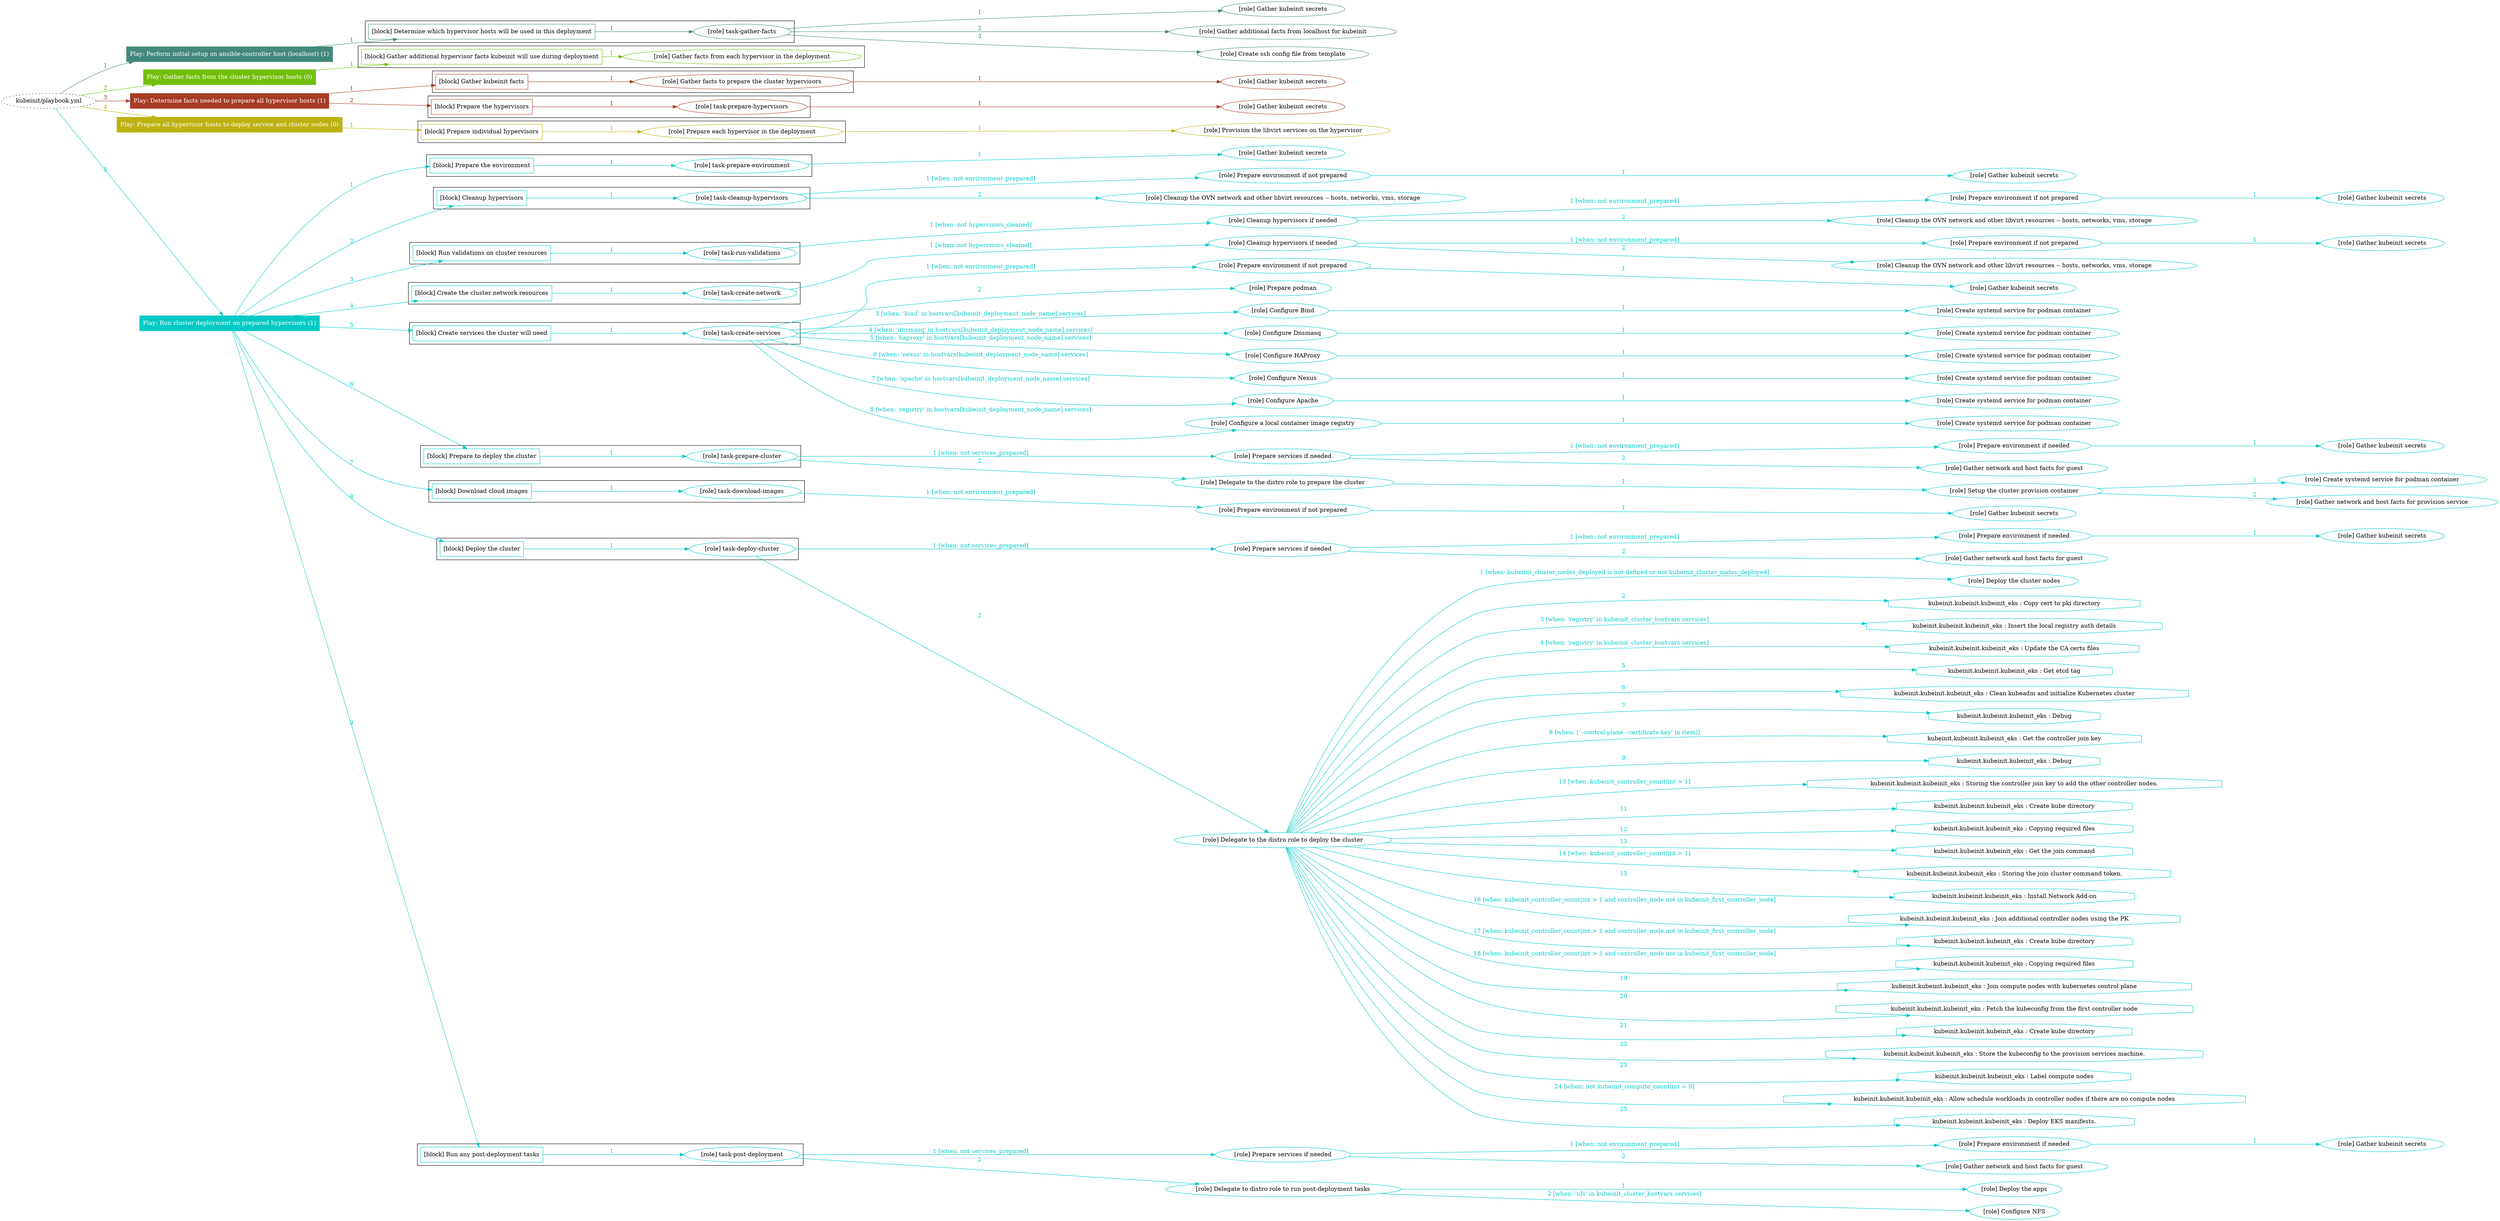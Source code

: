 digraph {
	graph [concentrate=true ordering=in rankdir=LR ratio=fill]
	edge [esep=5 sep=10]
	"kubeinit/playbook.yml" [URL="/home/runner/work/kubeinit/kubeinit/kubeinit/playbook.yml" id=playbook_00763789 style=dotted]
	play_0e9ebf5e [label="Play: Perform initial setup on ansible-controller host (localhost) (1)" URL="/home/runner/work/kubeinit/kubeinit/kubeinit/playbook.yml" color="#43897b" fontcolor="#ffffff" id=play_0e9ebf5e shape=box style=filled tooltip=localhost]
	"kubeinit/playbook.yml" -> play_0e9ebf5e [label="1 " color="#43897b" fontcolor="#43897b" id=edge_21639e08 labeltooltip="1 " tooltip="1 "]
	subgraph "Gather kubeinit secrets" {
		role_d583fe84 [label="[role] Gather kubeinit secrets" URL="/home/runner/.ansible/collections/ansible_collections/kubeinit/kubeinit/roles/kubeinit_prepare/tasks/build_hypervisors_group.yml" color="#43897b" id=role_d583fe84 tooltip="Gather kubeinit secrets"]
	}
	subgraph "Gather additional facts from localhost for kubeinit" {
		role_452e352c [label="[role] Gather additional facts from localhost for kubeinit" URL="/home/runner/.ansible/collections/ansible_collections/kubeinit/kubeinit/roles/kubeinit_prepare/tasks/build_hypervisors_group.yml" color="#43897b" id=role_452e352c tooltip="Gather additional facts from localhost for kubeinit"]
	}
	subgraph "Create ssh config file from template" {
		role_eb508ba5 [label="[role] Create ssh config file from template" URL="/home/runner/.ansible/collections/ansible_collections/kubeinit/kubeinit/roles/kubeinit_prepare/tasks/build_hypervisors_group.yml" color="#43897b" id=role_eb508ba5 tooltip="Create ssh config file from template"]
	}
	subgraph "task-gather-facts" {
		role_14920e4b [label="[role] task-gather-facts" URL="/home/runner/work/kubeinit/kubeinit/kubeinit/playbook.yml" color="#43897b" id=role_14920e4b tooltip="task-gather-facts"]
		role_14920e4b -> role_d583fe84 [label="1 " color="#43897b" fontcolor="#43897b" id=edge_022e0c0a labeltooltip="1 " tooltip="1 "]
		role_14920e4b -> role_452e352c [label="2 " color="#43897b" fontcolor="#43897b" id=edge_803264af labeltooltip="2 " tooltip="2 "]
		role_14920e4b -> role_eb508ba5 [label="3 " color="#43897b" fontcolor="#43897b" id=edge_dacc855d labeltooltip="3 " tooltip="3 "]
	}
	subgraph "Play: Perform initial setup on ansible-controller host (localhost) (1)" {
		play_0e9ebf5e -> block_c67d5cc2 [label=1 color="#43897b" fontcolor="#43897b" id=edge_09446dc1 labeltooltip=1 tooltip=1]
		subgraph cluster_block_c67d5cc2 {
			block_c67d5cc2 [label="[block] Determine which hypervisor hosts will be used in this deployment" URL="/home/runner/work/kubeinit/kubeinit/kubeinit/playbook.yml" color="#43897b" id=block_c67d5cc2 labeltooltip="Determine which hypervisor hosts will be used in this deployment" shape=box tooltip="Determine which hypervisor hosts will be used in this deployment"]
			block_c67d5cc2 -> role_14920e4b [label="1 " color="#43897b" fontcolor="#43897b" id=edge_c6a09d6f labeltooltip="1 " tooltip="1 "]
		}
	}
	play_a47c9eed [label="Play: Gather facts from the cluster hypervisor hosts (0)" URL="/home/runner/work/kubeinit/kubeinit/kubeinit/playbook.yml" color="#74bf0d" fontcolor="#ffffff" id=play_a47c9eed shape=box style=filled tooltip="Play: Gather facts from the cluster hypervisor hosts (0)"]
	"kubeinit/playbook.yml" -> play_a47c9eed [label="2 " color="#74bf0d" fontcolor="#74bf0d" id=edge_61088a94 labeltooltip="2 " tooltip="2 "]
	subgraph "Gather facts from each hypervisor in the deployment" {
		role_b0256f74 [label="[role] Gather facts from each hypervisor in the deployment" URL="/home/runner/work/kubeinit/kubeinit/kubeinit/playbook.yml" color="#74bf0d" id=role_b0256f74 tooltip="Gather facts from each hypervisor in the deployment"]
	}
	subgraph "Play: Gather facts from the cluster hypervisor hosts (0)" {
		play_a47c9eed -> block_283a22b4 [label=1 color="#74bf0d" fontcolor="#74bf0d" id=edge_efbdb5ad labeltooltip=1 tooltip=1]
		subgraph cluster_block_283a22b4 {
			block_283a22b4 [label="[block] Gather additional hypervisor facts kubeinit will use during deployment" URL="/home/runner/work/kubeinit/kubeinit/kubeinit/playbook.yml" color="#74bf0d" id=block_283a22b4 labeltooltip="Gather additional hypervisor facts kubeinit will use during deployment" shape=box tooltip="Gather additional hypervisor facts kubeinit will use during deployment"]
			block_283a22b4 -> role_b0256f74 [label="1 " color="#74bf0d" fontcolor="#74bf0d" id=edge_6e04e2e6 labeltooltip="1 " tooltip="1 "]
		}
	}
	play_0c10fbd4 [label="Play: Determine facts needed to prepare all hypervisor hosts (1)" URL="/home/runner/work/kubeinit/kubeinit/kubeinit/playbook.yml" color="#a73c25" fontcolor="#ffffff" id=play_0c10fbd4 shape=box style=filled tooltip=localhost]
	"kubeinit/playbook.yml" -> play_0c10fbd4 [label="3 " color="#a73c25" fontcolor="#a73c25" id=edge_e800cc59 labeltooltip="3 " tooltip="3 "]
	subgraph "Gather kubeinit secrets" {
		role_8c70868d [label="[role] Gather kubeinit secrets" URL="/home/runner/.ansible/collections/ansible_collections/kubeinit/kubeinit/roles/kubeinit_prepare/tasks/gather_kubeinit_facts.yml" color="#a73c25" id=role_8c70868d tooltip="Gather kubeinit secrets"]
	}
	subgraph "Gather facts to prepare the cluster hypervisors" {
		role_1185046f [label="[role] Gather facts to prepare the cluster hypervisors" URL="/home/runner/work/kubeinit/kubeinit/kubeinit/playbook.yml" color="#a73c25" id=role_1185046f tooltip="Gather facts to prepare the cluster hypervisors"]
		role_1185046f -> role_8c70868d [label="1 " color="#a73c25" fontcolor="#a73c25" id=edge_2a92aa81 labeltooltip="1 " tooltip="1 "]
	}
	subgraph "Gather kubeinit secrets" {
		role_7f00c807 [label="[role] Gather kubeinit secrets" URL="/home/runner/.ansible/collections/ansible_collections/kubeinit/kubeinit/roles/kubeinit_prepare/tasks/gather_kubeinit_facts.yml" color="#a73c25" id=role_7f00c807 tooltip="Gather kubeinit secrets"]
	}
	subgraph "task-prepare-hypervisors" {
		role_fab26716 [label="[role] task-prepare-hypervisors" URL="/home/runner/work/kubeinit/kubeinit/kubeinit/playbook.yml" color="#a73c25" id=role_fab26716 tooltip="task-prepare-hypervisors"]
		role_fab26716 -> role_7f00c807 [label="1 " color="#a73c25" fontcolor="#a73c25" id=edge_786dcb5b labeltooltip="1 " tooltip="1 "]
	}
	subgraph "Play: Determine facts needed to prepare all hypervisor hosts (1)" {
		play_0c10fbd4 -> block_f7e57995 [label=1 color="#a73c25" fontcolor="#a73c25" id=edge_c8658a9a labeltooltip=1 tooltip=1]
		subgraph cluster_block_f7e57995 {
			block_f7e57995 [label="[block] Gather kubeinit facts" URL="/home/runner/work/kubeinit/kubeinit/kubeinit/playbook.yml" color="#a73c25" id=block_f7e57995 labeltooltip="Gather kubeinit facts" shape=box tooltip="Gather kubeinit facts"]
			block_f7e57995 -> role_1185046f [label="1 " color="#a73c25" fontcolor="#a73c25" id=edge_08bacb95 labeltooltip="1 " tooltip="1 "]
		}
		play_0c10fbd4 -> block_66b14a8e [label=2 color="#a73c25" fontcolor="#a73c25" id=edge_90625351 labeltooltip=2 tooltip=2]
		subgraph cluster_block_66b14a8e {
			block_66b14a8e [label="[block] Prepare the hypervisors" URL="/home/runner/work/kubeinit/kubeinit/kubeinit/playbook.yml" color="#a73c25" id=block_66b14a8e labeltooltip="Prepare the hypervisors" shape=box tooltip="Prepare the hypervisors"]
			block_66b14a8e -> role_fab26716 [label="1 " color="#a73c25" fontcolor="#a73c25" id=edge_9dc66b25 labeltooltip="1 " tooltip="1 "]
		}
	}
	play_ab5cfb48 [label="Play: Prepare all hypervisor hosts to deploy service and cluster nodes (0)" URL="/home/runner/work/kubeinit/kubeinit/kubeinit/playbook.yml" color="#bcb210" fontcolor="#ffffff" id=play_ab5cfb48 shape=box style=filled tooltip="Play: Prepare all hypervisor hosts to deploy service and cluster nodes (0)"]
	"kubeinit/playbook.yml" -> play_ab5cfb48 [label="4 " color="#bcb210" fontcolor="#bcb210" id=edge_e97ea2da labeltooltip="4 " tooltip="4 "]
	subgraph "Provision the libvirt services on the hypervisor" {
		role_9c551a6f [label="[role] Provision the libvirt services on the hypervisor" URL="/home/runner/.ansible/collections/ansible_collections/kubeinit/kubeinit/roles/kubeinit_prepare/tasks/prepare_hypervisor.yml" color="#bcb210" id=role_9c551a6f tooltip="Provision the libvirt services on the hypervisor"]
	}
	subgraph "Prepare each hypervisor in the deployment" {
		role_032abe09 [label="[role] Prepare each hypervisor in the deployment" URL="/home/runner/work/kubeinit/kubeinit/kubeinit/playbook.yml" color="#bcb210" id=role_032abe09 tooltip="Prepare each hypervisor in the deployment"]
		role_032abe09 -> role_9c551a6f [label="1 " color="#bcb210" fontcolor="#bcb210" id=edge_ca950bd2 labeltooltip="1 " tooltip="1 "]
	}
	subgraph "Play: Prepare all hypervisor hosts to deploy service and cluster nodes (0)" {
		play_ab5cfb48 -> block_1c1126d0 [label=1 color="#bcb210" fontcolor="#bcb210" id=edge_d3f9cf16 labeltooltip=1 tooltip=1]
		subgraph cluster_block_1c1126d0 {
			block_1c1126d0 [label="[block] Prepare individual hypervisors" URL="/home/runner/work/kubeinit/kubeinit/kubeinit/playbook.yml" color="#bcb210" id=block_1c1126d0 labeltooltip="Prepare individual hypervisors" shape=box tooltip="Prepare individual hypervisors"]
			block_1c1126d0 -> role_032abe09 [label="1 " color="#bcb210" fontcolor="#bcb210" id=edge_26df90c9 labeltooltip="1 " tooltip="1 "]
		}
	}
	play_d34f94df [label="Play: Run cluster deployment on prepared hypervisors (1)" URL="/home/runner/work/kubeinit/kubeinit/kubeinit/playbook.yml" color="#02cac6" fontcolor="#ffffff" id=play_d34f94df shape=box style=filled tooltip=localhost]
	"kubeinit/playbook.yml" -> play_d34f94df [label="5 " color="#02cac6" fontcolor="#02cac6" id=edge_fabd15b3 labeltooltip="5 " tooltip="5 "]
	subgraph "Gather kubeinit secrets" {
		role_87f4a0c9 [label="[role] Gather kubeinit secrets" URL="/home/runner/.ansible/collections/ansible_collections/kubeinit/kubeinit/roles/kubeinit_prepare/tasks/gather_kubeinit_facts.yml" color="#02cac6" id=role_87f4a0c9 tooltip="Gather kubeinit secrets"]
	}
	subgraph "task-prepare-environment" {
		role_8bd8eff5 [label="[role] task-prepare-environment" URL="/home/runner/work/kubeinit/kubeinit/kubeinit/playbook.yml" color="#02cac6" id=role_8bd8eff5 tooltip="task-prepare-environment"]
		role_8bd8eff5 -> role_87f4a0c9 [label="1 " color="#02cac6" fontcolor="#02cac6" id=edge_9e5c7542 labeltooltip="1 " tooltip="1 "]
	}
	subgraph "Gather kubeinit secrets" {
		role_9cc84cae [label="[role] Gather kubeinit secrets" URL="/home/runner/.ansible/collections/ansible_collections/kubeinit/kubeinit/roles/kubeinit_prepare/tasks/gather_kubeinit_facts.yml" color="#02cac6" id=role_9cc84cae tooltip="Gather kubeinit secrets"]
	}
	subgraph "Prepare environment if not prepared" {
		role_7c043dbb [label="[role] Prepare environment if not prepared" URL="/home/runner/.ansible/collections/ansible_collections/kubeinit/kubeinit/roles/kubeinit_prepare/tasks/cleanup_hypervisors.yml" color="#02cac6" id=role_7c043dbb tooltip="Prepare environment if not prepared"]
		role_7c043dbb -> role_9cc84cae [label="1 " color="#02cac6" fontcolor="#02cac6" id=edge_2729c2fa labeltooltip="1 " tooltip="1 "]
	}
	subgraph "Cleanup the OVN network and other libvirt resources -- hosts, networks, vms, storage" {
		role_194081a7 [label="[role] Cleanup the OVN network and other libvirt resources -- hosts, networks, vms, storage" URL="/home/runner/.ansible/collections/ansible_collections/kubeinit/kubeinit/roles/kubeinit_prepare/tasks/cleanup_hypervisors.yml" color="#02cac6" id=role_194081a7 tooltip="Cleanup the OVN network and other libvirt resources -- hosts, networks, vms, storage"]
	}
	subgraph "task-cleanup-hypervisors" {
		role_b8f7455b [label="[role] task-cleanup-hypervisors" URL="/home/runner/work/kubeinit/kubeinit/kubeinit/playbook.yml" color="#02cac6" id=role_b8f7455b tooltip="task-cleanup-hypervisors"]
		role_b8f7455b -> role_7c043dbb [label="1 [when: not environment_prepared]" color="#02cac6" fontcolor="#02cac6" id=edge_5e04f0b5 labeltooltip="1 [when: not environment_prepared]" tooltip="1 [when: not environment_prepared]"]
		role_b8f7455b -> role_194081a7 [label="2 " color="#02cac6" fontcolor="#02cac6" id=edge_cfe203be labeltooltip="2 " tooltip="2 "]
	}
	subgraph "Gather kubeinit secrets" {
		role_7a1d12a1 [label="[role] Gather kubeinit secrets" URL="/home/runner/.ansible/collections/ansible_collections/kubeinit/kubeinit/roles/kubeinit_prepare/tasks/gather_kubeinit_facts.yml" color="#02cac6" id=role_7a1d12a1 tooltip="Gather kubeinit secrets"]
	}
	subgraph "Prepare environment if not prepared" {
		role_f0201df9 [label="[role] Prepare environment if not prepared" URL="/home/runner/.ansible/collections/ansible_collections/kubeinit/kubeinit/roles/kubeinit_prepare/tasks/cleanup_hypervisors.yml" color="#02cac6" id=role_f0201df9 tooltip="Prepare environment if not prepared"]
		role_f0201df9 -> role_7a1d12a1 [label="1 " color="#02cac6" fontcolor="#02cac6" id=edge_1c2dfe01 labeltooltip="1 " tooltip="1 "]
	}
	subgraph "Cleanup the OVN network and other libvirt resources -- hosts, networks, vms, storage" {
		role_f9777211 [label="[role] Cleanup the OVN network and other libvirt resources -- hosts, networks, vms, storage" URL="/home/runner/.ansible/collections/ansible_collections/kubeinit/kubeinit/roles/kubeinit_prepare/tasks/cleanup_hypervisors.yml" color="#02cac6" id=role_f9777211 tooltip="Cleanup the OVN network and other libvirt resources -- hosts, networks, vms, storage"]
	}
	subgraph "Cleanup hypervisors if needed" {
		role_a27dd719 [label="[role] Cleanup hypervisors if needed" URL="/home/runner/.ansible/collections/ansible_collections/kubeinit/kubeinit/roles/kubeinit_validations/tasks/main.yml" color="#02cac6" id=role_a27dd719 tooltip="Cleanup hypervisors if needed"]
		role_a27dd719 -> role_f0201df9 [label="1 [when: not environment_prepared]" color="#02cac6" fontcolor="#02cac6" id=edge_3f63e573 labeltooltip="1 [when: not environment_prepared]" tooltip="1 [when: not environment_prepared]"]
		role_a27dd719 -> role_f9777211 [label="2 " color="#02cac6" fontcolor="#02cac6" id=edge_981078c9 labeltooltip="2 " tooltip="2 "]
	}
	subgraph "task-run-validations" {
		role_18c0297f [label="[role] task-run-validations" URL="/home/runner/work/kubeinit/kubeinit/kubeinit/playbook.yml" color="#02cac6" id=role_18c0297f tooltip="task-run-validations"]
		role_18c0297f -> role_a27dd719 [label="1 [when: not hypervisors_cleaned]" color="#02cac6" fontcolor="#02cac6" id=edge_258a2e28 labeltooltip="1 [when: not hypervisors_cleaned]" tooltip="1 [when: not hypervisors_cleaned]"]
	}
	subgraph "Gather kubeinit secrets" {
		role_2a612fa8 [label="[role] Gather kubeinit secrets" URL="/home/runner/.ansible/collections/ansible_collections/kubeinit/kubeinit/roles/kubeinit_prepare/tasks/gather_kubeinit_facts.yml" color="#02cac6" id=role_2a612fa8 tooltip="Gather kubeinit secrets"]
	}
	subgraph "Prepare environment if not prepared" {
		role_552bf1fe [label="[role] Prepare environment if not prepared" URL="/home/runner/.ansible/collections/ansible_collections/kubeinit/kubeinit/roles/kubeinit_prepare/tasks/cleanup_hypervisors.yml" color="#02cac6" id=role_552bf1fe tooltip="Prepare environment if not prepared"]
		role_552bf1fe -> role_2a612fa8 [label="1 " color="#02cac6" fontcolor="#02cac6" id=edge_bbcb8364 labeltooltip="1 " tooltip="1 "]
	}
	subgraph "Cleanup the OVN network and other libvirt resources -- hosts, networks, vms, storage" {
		role_9ac79794 [label="[role] Cleanup the OVN network and other libvirt resources -- hosts, networks, vms, storage" URL="/home/runner/.ansible/collections/ansible_collections/kubeinit/kubeinit/roles/kubeinit_prepare/tasks/cleanup_hypervisors.yml" color="#02cac6" id=role_9ac79794 tooltip="Cleanup the OVN network and other libvirt resources -- hosts, networks, vms, storage"]
	}
	subgraph "Cleanup hypervisors if needed" {
		role_b6cfd453 [label="[role] Cleanup hypervisors if needed" URL="/home/runner/.ansible/collections/ansible_collections/kubeinit/kubeinit/roles/kubeinit_libvirt/tasks/create_network.yml" color="#02cac6" id=role_b6cfd453 tooltip="Cleanup hypervisors if needed"]
		role_b6cfd453 -> role_552bf1fe [label="1 [when: not environment_prepared]" color="#02cac6" fontcolor="#02cac6" id=edge_88328746 labeltooltip="1 [when: not environment_prepared]" tooltip="1 [when: not environment_prepared]"]
		role_b6cfd453 -> role_9ac79794 [label="2 " color="#02cac6" fontcolor="#02cac6" id=edge_4aee61ea labeltooltip="2 " tooltip="2 "]
	}
	subgraph "task-create-network" {
		role_a8afe639 [label="[role] task-create-network" URL="/home/runner/work/kubeinit/kubeinit/kubeinit/playbook.yml" color="#02cac6" id=role_a8afe639 tooltip="task-create-network"]
		role_a8afe639 -> role_b6cfd453 [label="1 [when: not hypervisors_cleaned]" color="#02cac6" fontcolor="#02cac6" id=edge_bf7d9214 labeltooltip="1 [when: not hypervisors_cleaned]" tooltip="1 [when: not hypervisors_cleaned]"]
	}
	subgraph "Gather kubeinit secrets" {
		role_05d67c51 [label="[role] Gather kubeinit secrets" URL="/home/runner/.ansible/collections/ansible_collections/kubeinit/kubeinit/roles/kubeinit_prepare/tasks/gather_kubeinit_facts.yml" color="#02cac6" id=role_05d67c51 tooltip="Gather kubeinit secrets"]
	}
	subgraph "Prepare environment if not prepared" {
		role_8d5dedd5 [label="[role] Prepare environment if not prepared" URL="/home/runner/.ansible/collections/ansible_collections/kubeinit/kubeinit/roles/kubeinit_services/tasks/main.yml" color="#02cac6" id=role_8d5dedd5 tooltip="Prepare environment if not prepared"]
		role_8d5dedd5 -> role_05d67c51 [label="1 " color="#02cac6" fontcolor="#02cac6" id=edge_115a959e labeltooltip="1 " tooltip="1 "]
	}
	subgraph "Prepare podman" {
		role_ca28aef1 [label="[role] Prepare podman" URL="/home/runner/.ansible/collections/ansible_collections/kubeinit/kubeinit/roles/kubeinit_services/tasks/00_create_service_pod.yml" color="#02cac6" id=role_ca28aef1 tooltip="Prepare podman"]
	}
	subgraph "Create systemd service for podman container" {
		role_3fe8ae54 [label="[role] Create systemd service for podman container" URL="/home/runner/.ansible/collections/ansible_collections/kubeinit/kubeinit/roles/kubeinit_bind/tasks/main.yml" color="#02cac6" id=role_3fe8ae54 tooltip="Create systemd service for podman container"]
	}
	subgraph "Configure Bind" {
		role_fa45a1e5 [label="[role] Configure Bind" URL="/home/runner/.ansible/collections/ansible_collections/kubeinit/kubeinit/roles/kubeinit_services/tasks/start_services_containers.yml" color="#02cac6" id=role_fa45a1e5 tooltip="Configure Bind"]
		role_fa45a1e5 -> role_3fe8ae54 [label="1 " color="#02cac6" fontcolor="#02cac6" id=edge_ea9da9c7 labeltooltip="1 " tooltip="1 "]
	}
	subgraph "Create systemd service for podman container" {
		role_9d5042ee [label="[role] Create systemd service for podman container" URL="/home/runner/.ansible/collections/ansible_collections/kubeinit/kubeinit/roles/kubeinit_dnsmasq/tasks/main.yml" color="#02cac6" id=role_9d5042ee tooltip="Create systemd service for podman container"]
	}
	subgraph "Configure Dnsmasq" {
		role_7eb20230 [label="[role] Configure Dnsmasq" URL="/home/runner/.ansible/collections/ansible_collections/kubeinit/kubeinit/roles/kubeinit_services/tasks/start_services_containers.yml" color="#02cac6" id=role_7eb20230 tooltip="Configure Dnsmasq"]
		role_7eb20230 -> role_9d5042ee [label="1 " color="#02cac6" fontcolor="#02cac6" id=edge_8ce67900 labeltooltip="1 " tooltip="1 "]
	}
	subgraph "Create systemd service for podman container" {
		role_050c26ee [label="[role] Create systemd service for podman container" URL="/home/runner/.ansible/collections/ansible_collections/kubeinit/kubeinit/roles/kubeinit_haproxy/tasks/main.yml" color="#02cac6" id=role_050c26ee tooltip="Create systemd service for podman container"]
	}
	subgraph "Configure HAProxy" {
		role_04c0a48e [label="[role] Configure HAProxy" URL="/home/runner/.ansible/collections/ansible_collections/kubeinit/kubeinit/roles/kubeinit_services/tasks/start_services_containers.yml" color="#02cac6" id=role_04c0a48e tooltip="Configure HAProxy"]
		role_04c0a48e -> role_050c26ee [label="1 " color="#02cac6" fontcolor="#02cac6" id=edge_254e0311 labeltooltip="1 " tooltip="1 "]
	}
	subgraph "Create systemd service for podman container" {
		role_8b7297f0 [label="[role] Create systemd service for podman container" URL="/home/runner/.ansible/collections/ansible_collections/kubeinit/kubeinit/roles/kubeinit_nexus/tasks/main.yml" color="#02cac6" id=role_8b7297f0 tooltip="Create systemd service for podman container"]
	}
	subgraph "Configure Nexus" {
		role_e2056ed7 [label="[role] Configure Nexus" URL="/home/runner/.ansible/collections/ansible_collections/kubeinit/kubeinit/roles/kubeinit_services/tasks/start_services_containers.yml" color="#02cac6" id=role_e2056ed7 tooltip="Configure Nexus"]
		role_e2056ed7 -> role_8b7297f0 [label="1 " color="#02cac6" fontcolor="#02cac6" id=edge_8989c06a labeltooltip="1 " tooltip="1 "]
	}
	subgraph "Create systemd service for podman container" {
		role_b7c75803 [label="[role] Create systemd service for podman container" URL="/home/runner/.ansible/collections/ansible_collections/kubeinit/kubeinit/roles/kubeinit_apache/tasks/main.yml" color="#02cac6" id=role_b7c75803 tooltip="Create systemd service for podman container"]
	}
	subgraph "Configure Apache" {
		role_5beaf96b [label="[role] Configure Apache" URL="/home/runner/.ansible/collections/ansible_collections/kubeinit/kubeinit/roles/kubeinit_services/tasks/start_services_containers.yml" color="#02cac6" id=role_5beaf96b tooltip="Configure Apache"]
		role_5beaf96b -> role_b7c75803 [label="1 " color="#02cac6" fontcolor="#02cac6" id=edge_c58b9ba8 labeltooltip="1 " tooltip="1 "]
	}
	subgraph "Create systemd service for podman container" {
		role_dfaf0284 [label="[role] Create systemd service for podman container" URL="/home/runner/.ansible/collections/ansible_collections/kubeinit/kubeinit/roles/kubeinit_registry/tasks/main.yml" color="#02cac6" id=role_dfaf0284 tooltip="Create systemd service for podman container"]
	}
	subgraph "Configure a local container image registry" {
		role_01f34a30 [label="[role] Configure a local container image registry" URL="/home/runner/.ansible/collections/ansible_collections/kubeinit/kubeinit/roles/kubeinit_services/tasks/start_services_containers.yml" color="#02cac6" id=role_01f34a30 tooltip="Configure a local container image registry"]
		role_01f34a30 -> role_dfaf0284 [label="1 " color="#02cac6" fontcolor="#02cac6" id=edge_512354ab labeltooltip="1 " tooltip="1 "]
	}
	subgraph "task-create-services" {
		role_c7333978 [label="[role] task-create-services" URL="/home/runner/work/kubeinit/kubeinit/kubeinit/playbook.yml" color="#02cac6" id=role_c7333978 tooltip="task-create-services"]
		role_c7333978 -> role_8d5dedd5 [label="1 [when: not environment_prepared]" color="#02cac6" fontcolor="#02cac6" id=edge_7cbf693a labeltooltip="1 [when: not environment_prepared]" tooltip="1 [when: not environment_prepared]"]
		role_c7333978 -> role_ca28aef1 [label="2 " color="#02cac6" fontcolor="#02cac6" id=edge_d55f6e62 labeltooltip="2 " tooltip="2 "]
		role_c7333978 -> role_fa45a1e5 [label="3 [when: 'bind' in hostvars[kubeinit_deployment_node_name].services]" color="#02cac6" fontcolor="#02cac6" id=edge_f1f5cc46 labeltooltip="3 [when: 'bind' in hostvars[kubeinit_deployment_node_name].services]" tooltip="3 [when: 'bind' in hostvars[kubeinit_deployment_node_name].services]"]
		role_c7333978 -> role_7eb20230 [label="4 [when: 'dnsmasq' in hostvars[kubeinit_deployment_node_name].services]" color="#02cac6" fontcolor="#02cac6" id=edge_ac2990d2 labeltooltip="4 [when: 'dnsmasq' in hostvars[kubeinit_deployment_node_name].services]" tooltip="4 [when: 'dnsmasq' in hostvars[kubeinit_deployment_node_name].services]"]
		role_c7333978 -> role_04c0a48e [label="5 [when: 'haproxy' in hostvars[kubeinit_deployment_node_name].services]" color="#02cac6" fontcolor="#02cac6" id=edge_6bf90edb labeltooltip="5 [when: 'haproxy' in hostvars[kubeinit_deployment_node_name].services]" tooltip="5 [when: 'haproxy' in hostvars[kubeinit_deployment_node_name].services]"]
		role_c7333978 -> role_e2056ed7 [label="6 [when: 'nexus' in hostvars[kubeinit_deployment_node_name].services]" color="#02cac6" fontcolor="#02cac6" id=edge_3a6dfd08 labeltooltip="6 [when: 'nexus' in hostvars[kubeinit_deployment_node_name].services]" tooltip="6 [when: 'nexus' in hostvars[kubeinit_deployment_node_name].services]"]
		role_c7333978 -> role_5beaf96b [label="7 [when: 'apache' in hostvars[kubeinit_deployment_node_name].services]" color="#02cac6" fontcolor="#02cac6" id=edge_217901ca labeltooltip="7 [when: 'apache' in hostvars[kubeinit_deployment_node_name].services]" tooltip="7 [when: 'apache' in hostvars[kubeinit_deployment_node_name].services]"]
		role_c7333978 -> role_01f34a30 [label="8 [when: 'registry' in hostvars[kubeinit_deployment_node_name].services]" color="#02cac6" fontcolor="#02cac6" id=edge_eb708262 labeltooltip="8 [when: 'registry' in hostvars[kubeinit_deployment_node_name].services]" tooltip="8 [when: 'registry' in hostvars[kubeinit_deployment_node_name].services]"]
	}
	subgraph "Gather kubeinit secrets" {
		role_79421259 [label="[role] Gather kubeinit secrets" URL="/home/runner/.ansible/collections/ansible_collections/kubeinit/kubeinit/roles/kubeinit_prepare/tasks/gather_kubeinit_facts.yml" color="#02cac6" id=role_79421259 tooltip="Gather kubeinit secrets"]
	}
	subgraph "Prepare environment if needed" {
		role_547ea702 [label="[role] Prepare environment if needed" URL="/home/runner/.ansible/collections/ansible_collections/kubeinit/kubeinit/roles/kubeinit_services/tasks/prepare_services.yml" color="#02cac6" id=role_547ea702 tooltip="Prepare environment if needed"]
		role_547ea702 -> role_79421259 [label="1 " color="#02cac6" fontcolor="#02cac6" id=edge_de4a4337 labeltooltip="1 " tooltip="1 "]
	}
	subgraph "Gather network and host facts for guest" {
		role_258ac693 [label="[role] Gather network and host facts for guest" URL="/home/runner/.ansible/collections/ansible_collections/kubeinit/kubeinit/roles/kubeinit_services/tasks/prepare_services.yml" color="#02cac6" id=role_258ac693 tooltip="Gather network and host facts for guest"]
	}
	subgraph "Prepare services if needed" {
		role_f751144a [label="[role] Prepare services if needed" URL="/home/runner/.ansible/collections/ansible_collections/kubeinit/kubeinit/roles/kubeinit_prepare/tasks/prepare_cluster.yml" color="#02cac6" id=role_f751144a tooltip="Prepare services if needed"]
		role_f751144a -> role_547ea702 [label="1 [when: not environment_prepared]" color="#02cac6" fontcolor="#02cac6" id=edge_b0c54f09 labeltooltip="1 [when: not environment_prepared]" tooltip="1 [when: not environment_prepared]"]
		role_f751144a -> role_258ac693 [label="2 " color="#02cac6" fontcolor="#02cac6" id=edge_fe43da31 labeltooltip="2 " tooltip="2 "]
	}
	subgraph "Create systemd service for podman container" {
		role_976989df [label="[role] Create systemd service for podman container" URL="/home/runner/.ansible/collections/ansible_collections/kubeinit/kubeinit/roles/kubeinit_services/tasks/create_provision_container.yml" color="#02cac6" id=role_976989df tooltip="Create systemd service for podman container"]
	}
	subgraph "Gather network and host facts for provision service" {
		role_162afc81 [label="[role] Gather network and host facts for provision service" URL="/home/runner/.ansible/collections/ansible_collections/kubeinit/kubeinit/roles/kubeinit_services/tasks/create_provision_container.yml" color="#02cac6" id=role_162afc81 tooltip="Gather network and host facts for provision service"]
	}
	subgraph "Setup the cluster provision container" {
		role_e17c31da [label="[role] Setup the cluster provision container" URL="/home/runner/.ansible/collections/ansible_collections/kubeinit/kubeinit/roles/kubeinit_eks/tasks/prepare_cluster.yml" color="#02cac6" id=role_e17c31da tooltip="Setup the cluster provision container"]
		role_e17c31da -> role_976989df [label="1 " color="#02cac6" fontcolor="#02cac6" id=edge_766299dd labeltooltip="1 " tooltip="1 "]
		role_e17c31da -> role_162afc81 [label="2 " color="#02cac6" fontcolor="#02cac6" id=edge_c2c5e113 labeltooltip="2 " tooltip="2 "]
	}
	subgraph "Delegate to the distro role to prepare the cluster" {
		role_851fcb43 [label="[role] Delegate to the distro role to prepare the cluster" URL="/home/runner/.ansible/collections/ansible_collections/kubeinit/kubeinit/roles/kubeinit_prepare/tasks/prepare_cluster.yml" color="#02cac6" id=role_851fcb43 tooltip="Delegate to the distro role to prepare the cluster"]
		role_851fcb43 -> role_e17c31da [label="1 " color="#02cac6" fontcolor="#02cac6" id=edge_9ee400b7 labeltooltip="1 " tooltip="1 "]
	}
	subgraph "task-prepare-cluster" {
		role_cbc91b1b [label="[role] task-prepare-cluster" URL="/home/runner/work/kubeinit/kubeinit/kubeinit/playbook.yml" color="#02cac6" id=role_cbc91b1b tooltip="task-prepare-cluster"]
		role_cbc91b1b -> role_f751144a [label="1 [when: not services_prepared]" color="#02cac6" fontcolor="#02cac6" id=edge_7310127d labeltooltip="1 [when: not services_prepared]" tooltip="1 [when: not services_prepared]"]
		role_cbc91b1b -> role_851fcb43 [label="2 " color="#02cac6" fontcolor="#02cac6" id=edge_e026ba88 labeltooltip="2 " tooltip="2 "]
	}
	subgraph "Gather kubeinit secrets" {
		role_d7dfe1e1 [label="[role] Gather kubeinit secrets" URL="/home/runner/.ansible/collections/ansible_collections/kubeinit/kubeinit/roles/kubeinit_prepare/tasks/gather_kubeinit_facts.yml" color="#02cac6" id=role_d7dfe1e1 tooltip="Gather kubeinit secrets"]
	}
	subgraph "Prepare environment if not prepared" {
		role_71ff9ff3 [label="[role] Prepare environment if not prepared" URL="/home/runner/.ansible/collections/ansible_collections/kubeinit/kubeinit/roles/kubeinit_libvirt/tasks/download_cloud_images.yml" color="#02cac6" id=role_71ff9ff3 tooltip="Prepare environment if not prepared"]
		role_71ff9ff3 -> role_d7dfe1e1 [label="1 " color="#02cac6" fontcolor="#02cac6" id=edge_852b6b55 labeltooltip="1 " tooltip="1 "]
	}
	subgraph "task-download-images" {
		role_2a1a912f [label="[role] task-download-images" URL="/home/runner/work/kubeinit/kubeinit/kubeinit/playbook.yml" color="#02cac6" id=role_2a1a912f tooltip="task-download-images"]
		role_2a1a912f -> role_71ff9ff3 [label="1 [when: not environment_prepared]" color="#02cac6" fontcolor="#02cac6" id=edge_ee70702a labeltooltip="1 [when: not environment_prepared]" tooltip="1 [when: not environment_prepared]"]
	}
	subgraph "Gather kubeinit secrets" {
		role_8cbc0142 [label="[role] Gather kubeinit secrets" URL="/home/runner/.ansible/collections/ansible_collections/kubeinit/kubeinit/roles/kubeinit_prepare/tasks/gather_kubeinit_facts.yml" color="#02cac6" id=role_8cbc0142 tooltip="Gather kubeinit secrets"]
	}
	subgraph "Prepare environment if needed" {
		role_8f13dd6f [label="[role] Prepare environment if needed" URL="/home/runner/.ansible/collections/ansible_collections/kubeinit/kubeinit/roles/kubeinit_services/tasks/prepare_services.yml" color="#02cac6" id=role_8f13dd6f tooltip="Prepare environment if needed"]
		role_8f13dd6f -> role_8cbc0142 [label="1 " color="#02cac6" fontcolor="#02cac6" id=edge_43c338fa labeltooltip="1 " tooltip="1 "]
	}
	subgraph "Gather network and host facts for guest" {
		role_eefef148 [label="[role] Gather network and host facts for guest" URL="/home/runner/.ansible/collections/ansible_collections/kubeinit/kubeinit/roles/kubeinit_services/tasks/prepare_services.yml" color="#02cac6" id=role_eefef148 tooltip="Gather network and host facts for guest"]
	}
	subgraph "Prepare services if needed" {
		role_6d51305b [label="[role] Prepare services if needed" URL="/home/runner/.ansible/collections/ansible_collections/kubeinit/kubeinit/roles/kubeinit_prepare/tasks/deploy_cluster.yml" color="#02cac6" id=role_6d51305b tooltip="Prepare services if needed"]
		role_6d51305b -> role_8f13dd6f [label="1 [when: not environment_prepared]" color="#02cac6" fontcolor="#02cac6" id=edge_b9496625 labeltooltip="1 [when: not environment_prepared]" tooltip="1 [when: not environment_prepared]"]
		role_6d51305b -> role_eefef148 [label="2 " color="#02cac6" fontcolor="#02cac6" id=edge_523a3e5b labeltooltip="2 " tooltip="2 "]
	}
	subgraph "Deploy the cluster nodes" {
		role_a7473b85 [label="[role] Deploy the cluster nodes" URL="/home/runner/.ansible/collections/ansible_collections/kubeinit/kubeinit/roles/kubeinit_eks/tasks/main.yml" color="#02cac6" id=role_a7473b85 tooltip="Deploy the cluster nodes"]
	}
	subgraph "Delegate to the distro role to deploy the cluster" {
		role_6534fbd2 [label="[role] Delegate to the distro role to deploy the cluster" URL="/home/runner/.ansible/collections/ansible_collections/kubeinit/kubeinit/roles/kubeinit_prepare/tasks/deploy_cluster.yml" color="#02cac6" id=role_6534fbd2 tooltip="Delegate to the distro role to deploy the cluster"]
		role_6534fbd2 -> role_a7473b85 [label="1 [when: kubeinit_cluster_nodes_deployed is not defined or not kubeinit_cluster_nodes_deployed]" color="#02cac6" fontcolor="#02cac6" id=edge_d3fd624d labeltooltip="1 [when: kubeinit_cluster_nodes_deployed is not defined or not kubeinit_cluster_nodes_deployed]" tooltip="1 [when: kubeinit_cluster_nodes_deployed is not defined or not kubeinit_cluster_nodes_deployed]"]
		task_2fe6027d [label="kubeinit.kubeinit.kubeinit_eks : Copy cert to pki directory" URL="/home/runner/.ansible/collections/ansible_collections/kubeinit/kubeinit/roles/kubeinit_eks/tasks/main.yml" color="#02cac6" id=task_2fe6027d shape=octagon tooltip="kubeinit.kubeinit.kubeinit_eks : Copy cert to pki directory"]
		role_6534fbd2 -> task_2fe6027d [label="2 " color="#02cac6" fontcolor="#02cac6" id=edge_b69f4bc8 labeltooltip="2 " tooltip="2 "]
		task_b5055bf5 [label="kubeinit.kubeinit.kubeinit_eks : Insert the local registry auth details" URL="/home/runner/.ansible/collections/ansible_collections/kubeinit/kubeinit/roles/kubeinit_eks/tasks/main.yml" color="#02cac6" id=task_b5055bf5 shape=octagon tooltip="kubeinit.kubeinit.kubeinit_eks : Insert the local registry auth details"]
		role_6534fbd2 -> task_b5055bf5 [label="3 [when: 'registry' in kubeinit_cluster_hostvars.services]" color="#02cac6" fontcolor="#02cac6" id=edge_86098888 labeltooltip="3 [when: 'registry' in kubeinit_cluster_hostvars.services]" tooltip="3 [when: 'registry' in kubeinit_cluster_hostvars.services]"]
		task_a229dca3 [label="kubeinit.kubeinit.kubeinit_eks : Update the CA certs files" URL="/home/runner/.ansible/collections/ansible_collections/kubeinit/kubeinit/roles/kubeinit_eks/tasks/main.yml" color="#02cac6" id=task_a229dca3 shape=octagon tooltip="kubeinit.kubeinit.kubeinit_eks : Update the CA certs files"]
		role_6534fbd2 -> task_a229dca3 [label="4 [when: 'registry' in kubeinit_cluster_hostvars.services]" color="#02cac6" fontcolor="#02cac6" id=edge_49ff6c37 labeltooltip="4 [when: 'registry' in kubeinit_cluster_hostvars.services]" tooltip="4 [when: 'registry' in kubeinit_cluster_hostvars.services]"]
		task_5f54f415 [label="kubeinit.kubeinit.kubeinit_eks : Get etcd tag" URL="/home/runner/.ansible/collections/ansible_collections/kubeinit/kubeinit/roles/kubeinit_eks/tasks/main.yml" color="#02cac6" id=task_5f54f415 shape=octagon tooltip="kubeinit.kubeinit.kubeinit_eks : Get etcd tag"]
		role_6534fbd2 -> task_5f54f415 [label="5 " color="#02cac6" fontcolor="#02cac6" id=edge_94835926 labeltooltip="5 " tooltip="5 "]
		task_8a3a0d47 [label="kubeinit.kubeinit.kubeinit_eks : Clean kubeadm and initialize Kubernetes cluster" URL="/home/runner/.ansible/collections/ansible_collections/kubeinit/kubeinit/roles/kubeinit_eks/tasks/main.yml" color="#02cac6" id=task_8a3a0d47 shape=octagon tooltip="kubeinit.kubeinit.kubeinit_eks : Clean kubeadm and initialize Kubernetes cluster"]
		role_6534fbd2 -> task_8a3a0d47 [label="6 " color="#02cac6" fontcolor="#02cac6" id=edge_e9d9314a labeltooltip="6 " tooltip="6 "]
		task_a560c301 [label="kubeinit.kubeinit.kubeinit_eks : Debug" URL="/home/runner/.ansible/collections/ansible_collections/kubeinit/kubeinit/roles/kubeinit_eks/tasks/main.yml" color="#02cac6" id=task_a560c301 shape=octagon tooltip="kubeinit.kubeinit.kubeinit_eks : Debug"]
		role_6534fbd2 -> task_a560c301 [label="7 " color="#02cac6" fontcolor="#02cac6" id=edge_66c2916a labeltooltip="7 " tooltip="7 "]
		task_a95e79ce [label="kubeinit.kubeinit.kubeinit_eks : Get the controller join key" URL="/home/runner/.ansible/collections/ansible_collections/kubeinit/kubeinit/roles/kubeinit_eks/tasks/main.yml" color="#02cac6" id=task_a95e79ce shape=octagon tooltip="kubeinit.kubeinit.kubeinit_eks : Get the controller join key"]
		role_6534fbd2 -> task_a95e79ce [label="8 [when: ('--control-plane --certificate-key' in item)]" color="#02cac6" fontcolor="#02cac6" id=edge_fc19e755 labeltooltip="8 [when: ('--control-plane --certificate-key' in item)]" tooltip="8 [when: ('--control-plane --certificate-key' in item)]"]
		task_76558655 [label="kubeinit.kubeinit.kubeinit_eks : Debug" URL="/home/runner/.ansible/collections/ansible_collections/kubeinit/kubeinit/roles/kubeinit_eks/tasks/main.yml" color="#02cac6" id=task_76558655 shape=octagon tooltip="kubeinit.kubeinit.kubeinit_eks : Debug"]
		role_6534fbd2 -> task_76558655 [label="9 " color="#02cac6" fontcolor="#02cac6" id=edge_4ca24ca0 labeltooltip="9 " tooltip="9 "]
		task_b9992e75 [label="kubeinit.kubeinit.kubeinit_eks : Storing the controller join key to add the other controller nodes." URL="/home/runner/.ansible/collections/ansible_collections/kubeinit/kubeinit/roles/kubeinit_eks/tasks/main.yml" color="#02cac6" id=task_b9992e75 shape=octagon tooltip="kubeinit.kubeinit.kubeinit_eks : Storing the controller join key to add the other controller nodes."]
		role_6534fbd2 -> task_b9992e75 [label="10 [when: kubeinit_controller_count|int > 1]" color="#02cac6" fontcolor="#02cac6" id=edge_567a53c9 labeltooltip="10 [when: kubeinit_controller_count|int > 1]" tooltip="10 [when: kubeinit_controller_count|int > 1]"]
		task_0ed3792e [label="kubeinit.kubeinit.kubeinit_eks : Create kube directory" URL="/home/runner/.ansible/collections/ansible_collections/kubeinit/kubeinit/roles/kubeinit_eks/tasks/main.yml" color="#02cac6" id=task_0ed3792e shape=octagon tooltip="kubeinit.kubeinit.kubeinit_eks : Create kube directory"]
		role_6534fbd2 -> task_0ed3792e [label="11 " color="#02cac6" fontcolor="#02cac6" id=edge_5db10613 labeltooltip="11 " tooltip="11 "]
		task_af6e454b [label="kubeinit.kubeinit.kubeinit_eks : Copying required files" URL="/home/runner/.ansible/collections/ansible_collections/kubeinit/kubeinit/roles/kubeinit_eks/tasks/main.yml" color="#02cac6" id=task_af6e454b shape=octagon tooltip="kubeinit.kubeinit.kubeinit_eks : Copying required files"]
		role_6534fbd2 -> task_af6e454b [label="12 " color="#02cac6" fontcolor="#02cac6" id=edge_65fea4fa labeltooltip="12 " tooltip="12 "]
		task_facf76b5 [label="kubeinit.kubeinit.kubeinit_eks : Get the join command" URL="/home/runner/.ansible/collections/ansible_collections/kubeinit/kubeinit/roles/kubeinit_eks/tasks/main.yml" color="#02cac6" id=task_facf76b5 shape=octagon tooltip="kubeinit.kubeinit.kubeinit_eks : Get the join command"]
		role_6534fbd2 -> task_facf76b5 [label="13 " color="#02cac6" fontcolor="#02cac6" id=edge_c09e74d4 labeltooltip="13 " tooltip="13 "]
		task_9d6bf62c [label="kubeinit.kubeinit.kubeinit_eks : Storing the join cluster command token." URL="/home/runner/.ansible/collections/ansible_collections/kubeinit/kubeinit/roles/kubeinit_eks/tasks/main.yml" color="#02cac6" id=task_9d6bf62c shape=octagon tooltip="kubeinit.kubeinit.kubeinit_eks : Storing the join cluster command token."]
		role_6534fbd2 -> task_9d6bf62c [label="14 [when: kubeinit_controller_count|int > 1]" color="#02cac6" fontcolor="#02cac6" id=edge_705a9571 labeltooltip="14 [when: kubeinit_controller_count|int > 1]" tooltip="14 [when: kubeinit_controller_count|int > 1]"]
		task_a47460d2 [label="kubeinit.kubeinit.kubeinit_eks : Install Network Add-on" URL="/home/runner/.ansible/collections/ansible_collections/kubeinit/kubeinit/roles/kubeinit_eks/tasks/main.yml" color="#02cac6" id=task_a47460d2 shape=octagon tooltip="kubeinit.kubeinit.kubeinit_eks : Install Network Add-on"]
		role_6534fbd2 -> task_a47460d2 [label="15 " color="#02cac6" fontcolor="#02cac6" id=edge_ff7bd4f2 labeltooltip="15 " tooltip="15 "]
		task_6e187afb [label="kubeinit.kubeinit.kubeinit_eks : Join additional controller nodes using the PK" URL="/home/runner/.ansible/collections/ansible_collections/kubeinit/kubeinit/roles/kubeinit_eks/tasks/main.yml" color="#02cac6" id=task_6e187afb shape=octagon tooltip="kubeinit.kubeinit.kubeinit_eks : Join additional controller nodes using the PK"]
		role_6534fbd2 -> task_6e187afb [label="16 [when: kubeinit_controller_count|int > 1 and controller_node not in kubeinit_first_controller_node]" color="#02cac6" fontcolor="#02cac6" id=edge_c7fc9266 labeltooltip="16 [when: kubeinit_controller_count|int > 1 and controller_node not in kubeinit_first_controller_node]" tooltip="16 [when: kubeinit_controller_count|int > 1 and controller_node not in kubeinit_first_controller_node]"]
		task_b7bf999b [label="kubeinit.kubeinit.kubeinit_eks : Create kube directory" URL="/home/runner/.ansible/collections/ansible_collections/kubeinit/kubeinit/roles/kubeinit_eks/tasks/main.yml" color="#02cac6" id=task_b7bf999b shape=octagon tooltip="kubeinit.kubeinit.kubeinit_eks : Create kube directory"]
		role_6534fbd2 -> task_b7bf999b [label="17 [when: kubeinit_controller_count|int > 1 and controller_node not in kubeinit_first_controller_node]" color="#02cac6" fontcolor="#02cac6" id=edge_2d1b4870 labeltooltip="17 [when: kubeinit_controller_count|int > 1 and controller_node not in kubeinit_first_controller_node]" tooltip="17 [when: kubeinit_controller_count|int > 1 and controller_node not in kubeinit_first_controller_node]"]
		task_13b8e9da [label="kubeinit.kubeinit.kubeinit_eks : Copying required files" URL="/home/runner/.ansible/collections/ansible_collections/kubeinit/kubeinit/roles/kubeinit_eks/tasks/main.yml" color="#02cac6" id=task_13b8e9da shape=octagon tooltip="kubeinit.kubeinit.kubeinit_eks : Copying required files"]
		role_6534fbd2 -> task_13b8e9da [label="18 [when: kubeinit_controller_count|int > 1 and controller_node not in kubeinit_first_controller_node]" color="#02cac6" fontcolor="#02cac6" id=edge_2ad21a61 labeltooltip="18 [when: kubeinit_controller_count|int > 1 and controller_node not in kubeinit_first_controller_node]" tooltip="18 [when: kubeinit_controller_count|int > 1 and controller_node not in kubeinit_first_controller_node]"]
		task_955eebd5 [label="kubeinit.kubeinit.kubeinit_eks : Join compute nodes with kubernetes control plane" URL="/home/runner/.ansible/collections/ansible_collections/kubeinit/kubeinit/roles/kubeinit_eks/tasks/main.yml" color="#02cac6" id=task_955eebd5 shape=octagon tooltip="kubeinit.kubeinit.kubeinit_eks : Join compute nodes with kubernetes control plane"]
		role_6534fbd2 -> task_955eebd5 [label="19 " color="#02cac6" fontcolor="#02cac6" id=edge_e94d7b92 labeltooltip="19 " tooltip="19 "]
		task_c1565912 [label="kubeinit.kubeinit.kubeinit_eks : Fetch the kubeconfig from the first controller node" URL="/home/runner/.ansible/collections/ansible_collections/kubeinit/kubeinit/roles/kubeinit_eks/tasks/main.yml" color="#02cac6" id=task_c1565912 shape=octagon tooltip="kubeinit.kubeinit.kubeinit_eks : Fetch the kubeconfig from the first controller node"]
		role_6534fbd2 -> task_c1565912 [label="20 " color="#02cac6" fontcolor="#02cac6" id=edge_7ffc4ba3 labeltooltip="20 " tooltip="20 "]
		task_6d903f44 [label="kubeinit.kubeinit.kubeinit_eks : Create kube directory" URL="/home/runner/.ansible/collections/ansible_collections/kubeinit/kubeinit/roles/kubeinit_eks/tasks/main.yml" color="#02cac6" id=task_6d903f44 shape=octagon tooltip="kubeinit.kubeinit.kubeinit_eks : Create kube directory"]
		role_6534fbd2 -> task_6d903f44 [label="21 " color="#02cac6" fontcolor="#02cac6" id=edge_1c611836 labeltooltip="21 " tooltip="21 "]
		task_87f2bb64 [label="kubeinit.kubeinit.kubeinit_eks : Store the kubeconfig to the provision services machine." URL="/home/runner/.ansible/collections/ansible_collections/kubeinit/kubeinit/roles/kubeinit_eks/tasks/main.yml" color="#02cac6" id=task_87f2bb64 shape=octagon tooltip="kubeinit.kubeinit.kubeinit_eks : Store the kubeconfig to the provision services machine."]
		role_6534fbd2 -> task_87f2bb64 [label="22 " color="#02cac6" fontcolor="#02cac6" id=edge_6e303625 labeltooltip="22 " tooltip="22 "]
		task_43975016 [label="kubeinit.kubeinit.kubeinit_eks : Label compute nodes" URL="/home/runner/.ansible/collections/ansible_collections/kubeinit/kubeinit/roles/kubeinit_eks/tasks/main.yml" color="#02cac6" id=task_43975016 shape=octagon tooltip="kubeinit.kubeinit.kubeinit_eks : Label compute nodes"]
		role_6534fbd2 -> task_43975016 [label="23 " color="#02cac6" fontcolor="#02cac6" id=edge_b51c9505 labeltooltip="23 " tooltip="23 "]
		task_ec51abbb [label="kubeinit.kubeinit.kubeinit_eks : Allow schedule workloads in controller nodes if there are no compute nodes" URL="/home/runner/.ansible/collections/ansible_collections/kubeinit/kubeinit/roles/kubeinit_eks/tasks/main.yml" color="#02cac6" id=task_ec51abbb shape=octagon tooltip="kubeinit.kubeinit.kubeinit_eks : Allow schedule workloads in controller nodes if there are no compute nodes"]
		role_6534fbd2 -> task_ec51abbb [label="24 [when: not kubeinit_compute_count|int > 0]" color="#02cac6" fontcolor="#02cac6" id=edge_44285a47 labeltooltip="24 [when: not kubeinit_compute_count|int > 0]" tooltip="24 [when: not kubeinit_compute_count|int > 0]"]
		task_2fc5c4ea [label="kubeinit.kubeinit.kubeinit_eks : Deploy EKS manifests." URL="/home/runner/.ansible/collections/ansible_collections/kubeinit/kubeinit/roles/kubeinit_eks/tasks/main.yml" color="#02cac6" id=task_2fc5c4ea shape=octagon tooltip="kubeinit.kubeinit.kubeinit_eks : Deploy EKS manifests."]
		role_6534fbd2 -> task_2fc5c4ea [label="25 " color="#02cac6" fontcolor="#02cac6" id=edge_d2603fde labeltooltip="25 " tooltip="25 "]
	}
	subgraph "task-deploy-cluster" {
		role_5656d1c3 [label="[role] task-deploy-cluster" URL="/home/runner/work/kubeinit/kubeinit/kubeinit/playbook.yml" color="#02cac6" id=role_5656d1c3 tooltip="task-deploy-cluster"]
		role_5656d1c3 -> role_6d51305b [label="1 [when: not services_prepared]" color="#02cac6" fontcolor="#02cac6" id=edge_531255bc labeltooltip="1 [when: not services_prepared]" tooltip="1 [when: not services_prepared]"]
		role_5656d1c3 -> role_6534fbd2 [label="2 " color="#02cac6" fontcolor="#02cac6" id=edge_e653995e labeltooltip="2 " tooltip="2 "]
	}
	subgraph "Gather kubeinit secrets" {
		role_3fefe0f9 [label="[role] Gather kubeinit secrets" URL="/home/runner/.ansible/collections/ansible_collections/kubeinit/kubeinit/roles/kubeinit_prepare/tasks/gather_kubeinit_facts.yml" color="#02cac6" id=role_3fefe0f9 tooltip="Gather kubeinit secrets"]
	}
	subgraph "Prepare environment if needed" {
		role_26c80a73 [label="[role] Prepare environment if needed" URL="/home/runner/.ansible/collections/ansible_collections/kubeinit/kubeinit/roles/kubeinit_services/tasks/prepare_services.yml" color="#02cac6" id=role_26c80a73 tooltip="Prepare environment if needed"]
		role_26c80a73 -> role_3fefe0f9 [label="1 " color="#02cac6" fontcolor="#02cac6" id=edge_286e12c1 labeltooltip="1 " tooltip="1 "]
	}
	subgraph "Gather network and host facts for guest" {
		role_85fecad4 [label="[role] Gather network and host facts for guest" URL="/home/runner/.ansible/collections/ansible_collections/kubeinit/kubeinit/roles/kubeinit_services/tasks/prepare_services.yml" color="#02cac6" id=role_85fecad4 tooltip="Gather network and host facts for guest"]
	}
	subgraph "Prepare services if needed" {
		role_c33d8458 [label="[role] Prepare services if needed" URL="/home/runner/.ansible/collections/ansible_collections/kubeinit/kubeinit/roles/kubeinit_prepare/tasks/post_deployment.yml" color="#02cac6" id=role_c33d8458 tooltip="Prepare services if needed"]
		role_c33d8458 -> role_26c80a73 [label="1 [when: not environment_prepared]" color="#02cac6" fontcolor="#02cac6" id=edge_30db06b4 labeltooltip="1 [when: not environment_prepared]" tooltip="1 [when: not environment_prepared]"]
		role_c33d8458 -> role_85fecad4 [label="2 " color="#02cac6" fontcolor="#02cac6" id=edge_966e1423 labeltooltip="2 " tooltip="2 "]
	}
	subgraph "Deploy the apps" {
		role_3cb31ca8 [label="[role] Deploy the apps" URL="/home/runner/.ansible/collections/ansible_collections/kubeinit/kubeinit/roles/kubeinit_eks/tasks/post_deployment_tasks.yml" color="#02cac6" id=role_3cb31ca8 tooltip="Deploy the apps"]
	}
	subgraph "Configure NFS" {
		role_43858c60 [label="[role] Configure NFS" URL="/home/runner/.ansible/collections/ansible_collections/kubeinit/kubeinit/roles/kubeinit_eks/tasks/post_deployment_tasks.yml" color="#02cac6" id=role_43858c60 tooltip="Configure NFS"]
	}
	subgraph "Delegate to distro role to run post-deployment tasks" {
		role_f08f43a8 [label="[role] Delegate to distro role to run post-deployment tasks" URL="/home/runner/.ansible/collections/ansible_collections/kubeinit/kubeinit/roles/kubeinit_prepare/tasks/post_deployment.yml" color="#02cac6" id=role_f08f43a8 tooltip="Delegate to distro role to run post-deployment tasks"]
		role_f08f43a8 -> role_3cb31ca8 [label="1 " color="#02cac6" fontcolor="#02cac6" id=edge_6df70223 labeltooltip="1 " tooltip="1 "]
		role_f08f43a8 -> role_43858c60 [label="2 [when: 'nfs' in kubeinit_cluster_hostvars.services]" color="#02cac6" fontcolor="#02cac6" id=edge_7731ce0f labeltooltip="2 [when: 'nfs' in kubeinit_cluster_hostvars.services]" tooltip="2 [when: 'nfs' in kubeinit_cluster_hostvars.services]"]
	}
	subgraph "task-post-deployment" {
		role_77c2b6a7 [label="[role] task-post-deployment" URL="/home/runner/work/kubeinit/kubeinit/kubeinit/playbook.yml" color="#02cac6" id=role_77c2b6a7 tooltip="task-post-deployment"]
		role_77c2b6a7 -> role_c33d8458 [label="1 [when: not services_prepared]" color="#02cac6" fontcolor="#02cac6" id=edge_ea27433c labeltooltip="1 [when: not services_prepared]" tooltip="1 [when: not services_prepared]"]
		role_77c2b6a7 -> role_f08f43a8 [label="2 " color="#02cac6" fontcolor="#02cac6" id=edge_faacd5ac labeltooltip="2 " tooltip="2 "]
	}
	subgraph "Play: Run cluster deployment on prepared hypervisors (1)" {
		play_d34f94df -> block_45c25784 [label=1 color="#02cac6" fontcolor="#02cac6" id=edge_dc2b8da2 labeltooltip=1 tooltip=1]
		subgraph cluster_block_45c25784 {
			block_45c25784 [label="[block] Prepare the environment" URL="/home/runner/work/kubeinit/kubeinit/kubeinit/playbook.yml" color="#02cac6" id=block_45c25784 labeltooltip="Prepare the environment" shape=box tooltip="Prepare the environment"]
			block_45c25784 -> role_8bd8eff5 [label="1 " color="#02cac6" fontcolor="#02cac6" id=edge_e4cff336 labeltooltip="1 " tooltip="1 "]
		}
		play_d34f94df -> block_b9225d04 [label=2 color="#02cac6" fontcolor="#02cac6" id=edge_f4f51068 labeltooltip=2 tooltip=2]
		subgraph cluster_block_b9225d04 {
			block_b9225d04 [label="[block] Cleanup hypervisors" URL="/home/runner/work/kubeinit/kubeinit/kubeinit/playbook.yml" color="#02cac6" id=block_b9225d04 labeltooltip="Cleanup hypervisors" shape=box tooltip="Cleanup hypervisors"]
			block_b9225d04 -> role_b8f7455b [label="1 " color="#02cac6" fontcolor="#02cac6" id=edge_dc485da4 labeltooltip="1 " tooltip="1 "]
		}
		play_d34f94df -> block_4432d1d5 [label=3 color="#02cac6" fontcolor="#02cac6" id=edge_c381e223 labeltooltip=3 tooltip=3]
		subgraph cluster_block_4432d1d5 {
			block_4432d1d5 [label="[block] Run validations on cluster resources" URL="/home/runner/work/kubeinit/kubeinit/kubeinit/playbook.yml" color="#02cac6" id=block_4432d1d5 labeltooltip="Run validations on cluster resources" shape=box tooltip="Run validations on cluster resources"]
			block_4432d1d5 -> role_18c0297f [label="1 " color="#02cac6" fontcolor="#02cac6" id=edge_19f43718 labeltooltip="1 " tooltip="1 "]
		}
		play_d34f94df -> block_e89eb030 [label=4 color="#02cac6" fontcolor="#02cac6" id=edge_1facf201 labeltooltip=4 tooltip=4]
		subgraph cluster_block_e89eb030 {
			block_e89eb030 [label="[block] Create the cluster network resources" URL="/home/runner/work/kubeinit/kubeinit/kubeinit/playbook.yml" color="#02cac6" id=block_e89eb030 labeltooltip="Create the cluster network resources" shape=box tooltip="Create the cluster network resources"]
			block_e89eb030 -> role_a8afe639 [label="1 " color="#02cac6" fontcolor="#02cac6" id=edge_cd9ceff2 labeltooltip="1 " tooltip="1 "]
		}
		play_d34f94df -> block_38a1eaed [label=5 color="#02cac6" fontcolor="#02cac6" id=edge_7d056558 labeltooltip=5 tooltip=5]
		subgraph cluster_block_38a1eaed {
			block_38a1eaed [label="[block] Create services the cluster will need" URL="/home/runner/work/kubeinit/kubeinit/kubeinit/playbook.yml" color="#02cac6" id=block_38a1eaed labeltooltip="Create services the cluster will need" shape=box tooltip="Create services the cluster will need"]
			block_38a1eaed -> role_c7333978 [label="1 " color="#02cac6" fontcolor="#02cac6" id=edge_a492622a labeltooltip="1 " tooltip="1 "]
		}
		play_d34f94df -> block_9e6712e6 [label=6 color="#02cac6" fontcolor="#02cac6" id=edge_a9d87ccb labeltooltip=6 tooltip=6]
		subgraph cluster_block_9e6712e6 {
			block_9e6712e6 [label="[block] Prepare to deploy the cluster" URL="/home/runner/work/kubeinit/kubeinit/kubeinit/playbook.yml" color="#02cac6" id=block_9e6712e6 labeltooltip="Prepare to deploy the cluster" shape=box tooltip="Prepare to deploy the cluster"]
			block_9e6712e6 -> role_cbc91b1b [label="1 " color="#02cac6" fontcolor="#02cac6" id=edge_f964c9f5 labeltooltip="1 " tooltip="1 "]
		}
		play_d34f94df -> block_8a6f10e0 [label=7 color="#02cac6" fontcolor="#02cac6" id=edge_9b611585 labeltooltip=7 tooltip=7]
		subgraph cluster_block_8a6f10e0 {
			block_8a6f10e0 [label="[block] Download cloud images" URL="/home/runner/work/kubeinit/kubeinit/kubeinit/playbook.yml" color="#02cac6" id=block_8a6f10e0 labeltooltip="Download cloud images" shape=box tooltip="Download cloud images"]
			block_8a6f10e0 -> role_2a1a912f [label="1 " color="#02cac6" fontcolor="#02cac6" id=edge_b69aa9ba labeltooltip="1 " tooltip="1 "]
		}
		play_d34f94df -> block_4c4a841e [label=8 color="#02cac6" fontcolor="#02cac6" id=edge_b0446569 labeltooltip=8 tooltip=8]
		subgraph cluster_block_4c4a841e {
			block_4c4a841e [label="[block] Deploy the cluster" URL="/home/runner/work/kubeinit/kubeinit/kubeinit/playbook.yml" color="#02cac6" id=block_4c4a841e labeltooltip="Deploy the cluster" shape=box tooltip="Deploy the cluster"]
			block_4c4a841e -> role_5656d1c3 [label="1 " color="#02cac6" fontcolor="#02cac6" id=edge_1ebb7035 labeltooltip="1 " tooltip="1 "]
		}
		play_d34f94df -> block_0ae3e7aa [label=9 color="#02cac6" fontcolor="#02cac6" id=edge_e0a10418 labeltooltip=9 tooltip=9]
		subgraph cluster_block_0ae3e7aa {
			block_0ae3e7aa [label="[block] Run any post-deployment tasks" URL="/home/runner/work/kubeinit/kubeinit/kubeinit/playbook.yml" color="#02cac6" id=block_0ae3e7aa labeltooltip="Run any post-deployment tasks" shape=box tooltip="Run any post-deployment tasks"]
			block_0ae3e7aa -> role_77c2b6a7 [label="1 " color="#02cac6" fontcolor="#02cac6" id=edge_c0786fb9 labeltooltip="1 " tooltip="1 "]
		}
	}
}
